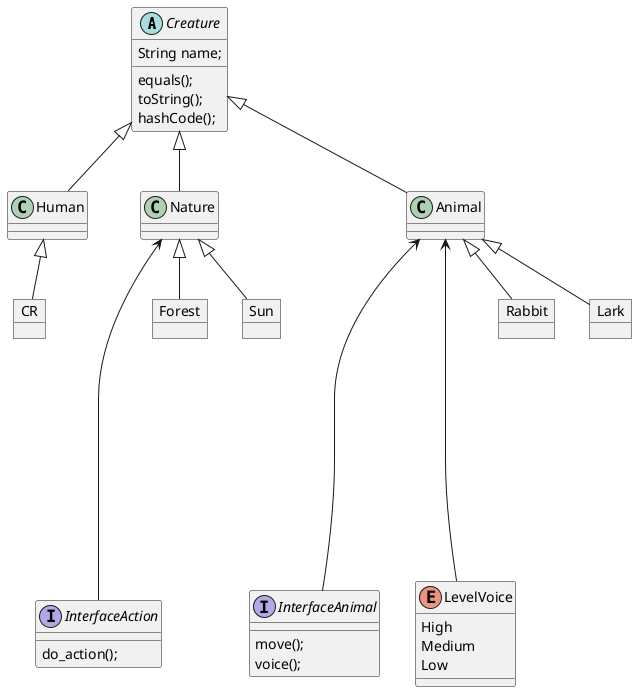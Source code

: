 @startuml
'https://plantuml.com/class-diagram

'abstract class AbstractList
'abstract AbstractCollection
'interface List
'interface Collection
'
'List <|-- AbstractList
'Collection <|-- AbstractCollection
'
'Collection <|- List
'AbstractCollection <|- AbstractList
'AbstractList <|-- ArrayList
'
'class ArrayList {
'Object[] elementData
'size()
'}
'
'enum TimeUnit {
'DAYS
'HOURS
'MINUTES
'}
abstract class Сreature{
    String name;
    equals();
    toString();
    hashCode();
}


class Human
class Nature
class Animal


interface InterfaceAnimal{
    move();
    voice();
}
interface InterfaceAction{
    do_action();
}

enum LevelVoice{
    High
    Medium
    Low
}

object CR
object Rabbit
object Lark
object Forest
object Sun


Сreature <|-- Human
Сreature <|-- Nature
Сreature <|-- Animal
Animal <|-- Lark
Animal <|-- Rabbit
Nature <|-- Forest
Nature <|-- Sun
Human <|-- CR

Animal <------ InterfaceAnimal
Nature <------ InterfaceAction
Animal <------ LevelVoice



@enduml